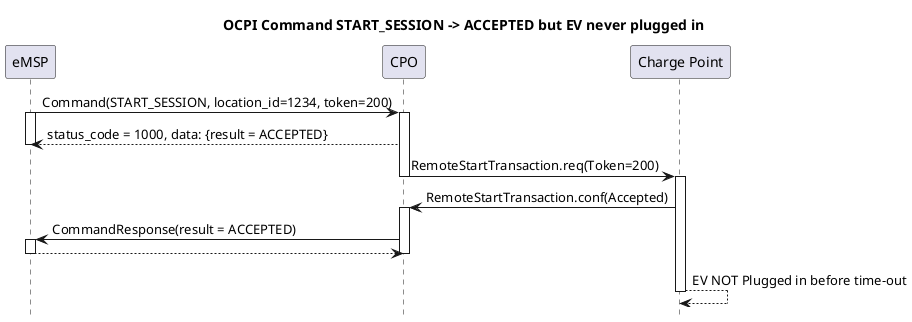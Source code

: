 @startuml
title OCPI Command START_SESSION -> ACCEPTED but EV never plugged in
hide footbox

participant eMSP
participant CPO
participant "Charge Point" as CP

eMSP ->  CPO:  Command(START_SESSION, location_id=1234, token=200)
activate eMSP
activate CPO
CPO  --> eMSP: status_code = 1000, data: {result = ACCEPTED}
deactivate eMSP

CPO  ->  CP:   RemoteStartTransaction.req(Token=200)
deactivate CPO
activate CP
CP   ->  CPO:  RemoteStartTransaction.conf(Accepted)
activate CPO
CPO  ->  eMSP: CommandResponse(result = ACCEPTED)
activate eMSP
eMSP --> CPO: 
deactivate CPO
deactivate eMSP

CP   --> CP: EV NOT Plugged in before time-out

deactivate CP

@enduml
